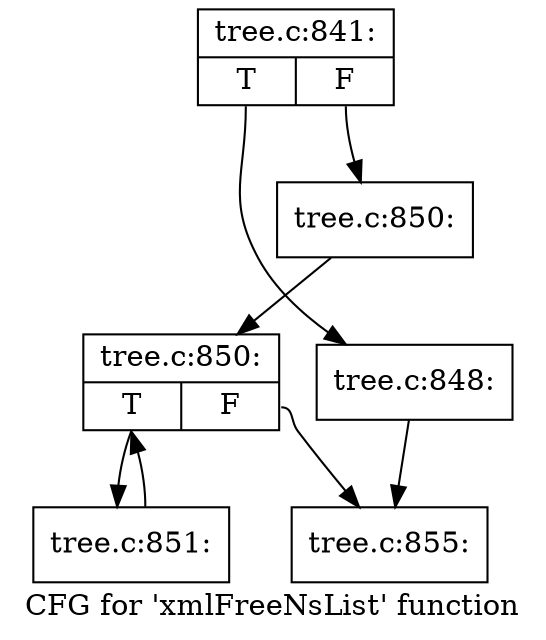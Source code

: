 digraph "CFG for 'xmlFreeNsList' function" {
	label="CFG for 'xmlFreeNsList' function";

	Node0x4263780 [shape=record,label="{tree.c:841:|{<s0>T|<s1>F}}"];
	Node0x4263780:s0 -> Node0x4263370;
	Node0x4263780:s1 -> Node0x42633c0;
	Node0x4263370 [shape=record,label="{tree.c:848:}"];
	Node0x4263370 -> Node0x4265680;
	Node0x42633c0 [shape=record,label="{tree.c:850:}"];
	Node0x42633c0 -> Node0x4265460;
	Node0x4265460 [shape=record,label="{tree.c:850:|{<s0>T|<s1>F}}"];
	Node0x4265460:s0 -> Node0x4265850;
	Node0x4265460:s1 -> Node0x4265680;
	Node0x4265850 [shape=record,label="{tree.c:851:}"];
	Node0x4265850 -> Node0x4265460;
	Node0x4265680 [shape=record,label="{tree.c:855:}"];
}
